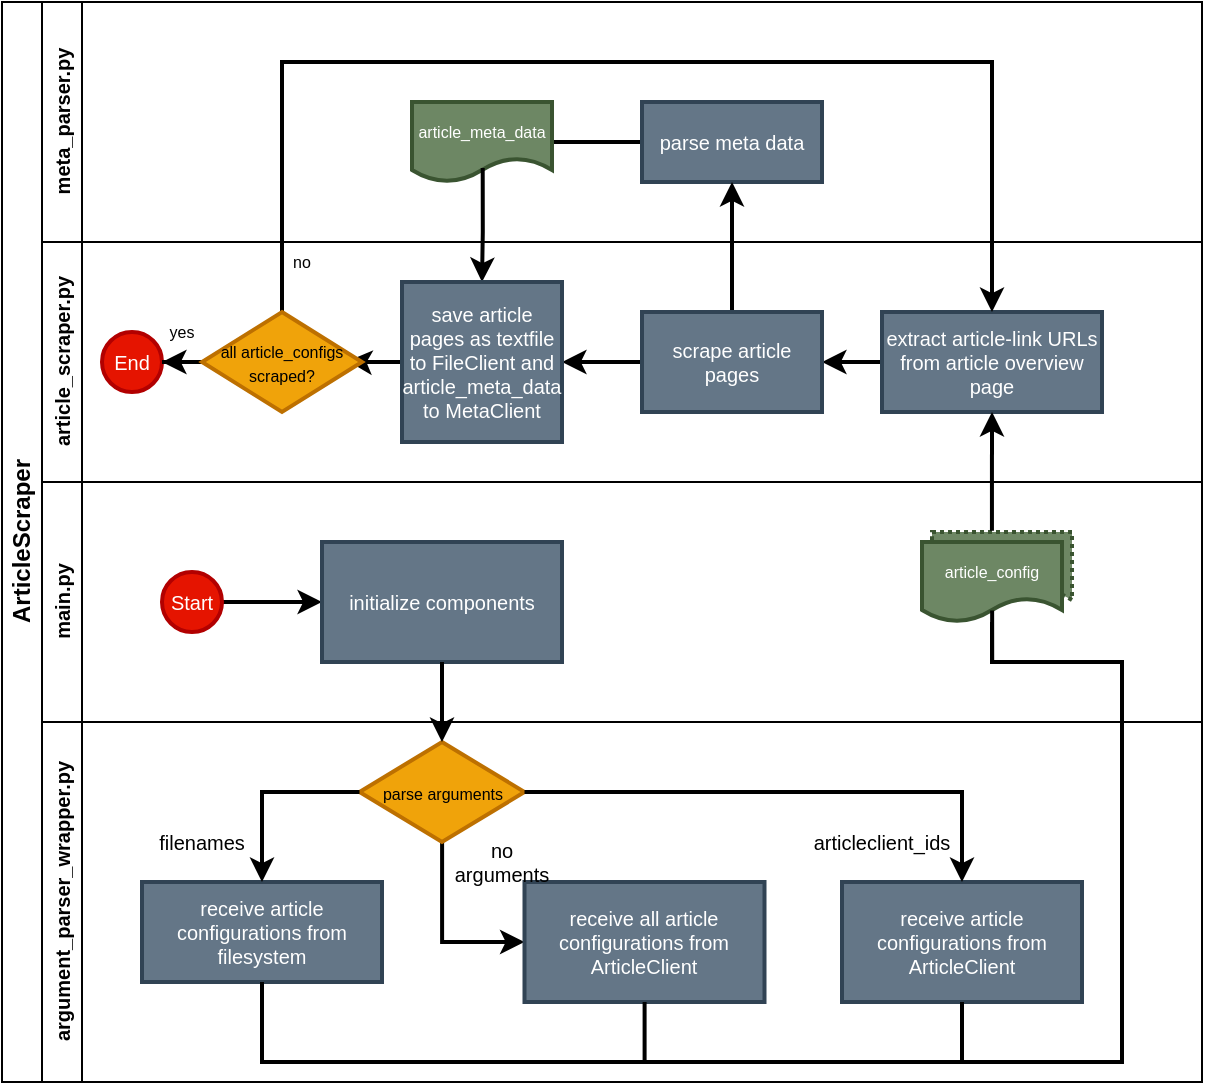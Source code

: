 <mxfile version="14.9.6" type="device"><diagram id="prtHgNgQTEPvFCAcTncT" name="Page-1"><mxGraphModel dx="982" dy="568" grid="1" gridSize="10" guides="1" tooltips="1" connect="1" arrows="1" fold="1" page="1" pageScale="1" pageWidth="827" pageHeight="1169" math="0" shadow="0"><root><mxCell id="0"/><mxCell id="1" parent="0"/><mxCell id="dNxyNK7c78bLwvsdeMH5-19" value="ArticleScraper" style="swimlane;html=1;childLayout=stackLayout;resizeParent=1;resizeParentMax=0;horizontal=0;startSize=20;horizontalStack=0;" parent="1" vertex="1"><mxGeometry x="120" y="120" width="600" height="540" as="geometry"/></mxCell><mxCell id="dNxyNK7c78bLwvsdeMH5-22" value="meta_parser.py" style="swimlane;html=1;startSize=20;horizontal=0;fontSize=10;fontStyle=1" parent="dNxyNK7c78bLwvsdeMH5-19" vertex="1"><mxGeometry x="20" width="580" height="120" as="geometry"/></mxCell><mxCell id="cwS1nEe8tm9BraG58ZIc-63" style="edgeStyle=orthogonalEdgeStyle;rounded=0;orthogonalLoop=1;jettySize=auto;html=1;entryX=1;entryY=0.5;entryDx=0;entryDy=0;fontSize=10;endArrow=none;endFill=0;strokeWidth=2;" parent="dNxyNK7c78bLwvsdeMH5-22" source="cwS1nEe8tm9BraG58ZIc-52" target="cwS1nEe8tm9BraG58ZIc-62" edge="1"><mxGeometry relative="1" as="geometry"/></mxCell><mxCell id="cwS1nEe8tm9BraG58ZIc-52" value="parse meta data" style="rounded=0;whiteSpace=wrap;html=1;fontSize=10;strokeWidth=2;fillColor=#647687;strokeColor=#314354;fontColor=#ffffff;" parent="dNxyNK7c78bLwvsdeMH5-22" vertex="1"><mxGeometry x="300" y="50" width="90" height="40" as="geometry"/></mxCell><mxCell id="cwS1nEe8tm9BraG58ZIc-62" value="&lt;font style=&quot;font-size: 8px&quot;&gt;article_meta_data&lt;/font&gt;" style="shape=document;whiteSpace=wrap;html=1;boundedLbl=1;fontSize=10;strokeWidth=2;fillColor=#6d8764;strokeColor=#3A5431;fontColor=#ffffff;" parent="dNxyNK7c78bLwvsdeMH5-22" vertex="1"><mxGeometry x="185" y="50" width="70" height="40" as="geometry"/></mxCell><mxCell id="cwS1nEe8tm9BraG58ZIc-53" style="edgeStyle=orthogonalEdgeStyle;rounded=0;orthogonalLoop=1;jettySize=auto;html=1;entryX=0.5;entryY=1;entryDx=0;entryDy=0;fontSize=10;endArrow=classic;endFill=1;strokeWidth=2;" parent="dNxyNK7c78bLwvsdeMH5-19" source="cwS1nEe8tm9BraG58ZIc-46" target="cwS1nEe8tm9BraG58ZIc-52" edge="1"><mxGeometry relative="1" as="geometry"/></mxCell><mxCell id="cwS1nEe8tm9BraG58ZIc-54" style="edgeStyle=orthogonalEdgeStyle;rounded=0;orthogonalLoop=1;jettySize=auto;html=1;entryX=0.5;entryY=0;entryDx=0;entryDy=0;fontSize=10;endArrow=classic;endFill=1;strokeWidth=2;exitX=0.505;exitY=0.824;exitDx=0;exitDy=0;exitPerimeter=0;" parent="dNxyNK7c78bLwvsdeMH5-19" source="cwS1nEe8tm9BraG58ZIc-62" target="cwS1nEe8tm9BraG58ZIc-47" edge="1"><mxGeometry relative="1" as="geometry"><mxPoint x="240" y="100" as="sourcePoint"/></mxGeometry></mxCell><mxCell id="cwS1nEe8tm9BraG58ZIc-1" value="article_scraper.py" style="swimlane;html=1;startSize=20;horizontal=0;fontSize=10;" parent="dNxyNK7c78bLwvsdeMH5-19" vertex="1"><mxGeometry x="20" y="120" width="580" height="120" as="geometry"/></mxCell><mxCell id="cwS1nEe8tm9BraG58ZIc-51" style="edgeStyle=orthogonalEdgeStyle;rounded=0;orthogonalLoop=1;jettySize=auto;html=1;entryX=1;entryY=0.5;entryDx=0;entryDy=0;fontSize=10;endArrow=classic;endFill=1;strokeWidth=2;" parent="cwS1nEe8tm9BraG58ZIc-1" source="cwS1nEe8tm9BraG58ZIc-45" target="cwS1nEe8tm9BraG58ZIc-46" edge="1"><mxGeometry relative="1" as="geometry"/></mxCell><mxCell id="cwS1nEe8tm9BraG58ZIc-45" value="extract article-link URLs from article overview page" style="rounded=0;whiteSpace=wrap;html=1;fontSize=10;strokeWidth=2;fillColor=#647687;strokeColor=#314354;fontColor=#ffffff;" parent="cwS1nEe8tm9BraG58ZIc-1" vertex="1"><mxGeometry x="420" y="35" width="110" height="50" as="geometry"/></mxCell><mxCell id="cwS1nEe8tm9BraG58ZIc-55" style="edgeStyle=orthogonalEdgeStyle;rounded=0;orthogonalLoop=1;jettySize=auto;html=1;entryX=1;entryY=0.5;entryDx=0;entryDy=0;fontSize=10;endArrow=classic;endFill=1;strokeWidth=2;" parent="cwS1nEe8tm9BraG58ZIc-1" source="cwS1nEe8tm9BraG58ZIc-46" target="cwS1nEe8tm9BraG58ZIc-47" edge="1"><mxGeometry relative="1" as="geometry"/></mxCell><mxCell id="cwS1nEe8tm9BraG58ZIc-46" value="scrape article pages" style="rounded=0;whiteSpace=wrap;html=1;fontSize=10;strokeWidth=2;fillColor=#647687;strokeColor=#314354;fontColor=#ffffff;" parent="cwS1nEe8tm9BraG58ZIc-1" vertex="1"><mxGeometry x="300" y="35" width="90" height="50" as="geometry"/></mxCell><mxCell id="cwS1nEe8tm9BraG58ZIc-67" style="edgeStyle=orthogonalEdgeStyle;rounded=0;orthogonalLoop=1;jettySize=auto;html=1;entryX=0.911;entryY=0.491;entryDx=0;entryDy=0;entryPerimeter=0;fontSize=10;endArrow=classic;endFill=1;strokeWidth=2;" parent="cwS1nEe8tm9BraG58ZIc-1" source="cwS1nEe8tm9BraG58ZIc-47" target="cwS1nEe8tm9BraG58ZIc-65" edge="1"><mxGeometry relative="1" as="geometry"/></mxCell><mxCell id="cwS1nEe8tm9BraG58ZIc-47" value="save article pages as textfile to FileClient and article_meta_data to MetaClient" style="rounded=0;whiteSpace=wrap;html=1;fontSize=10;strokeWidth=2;fillColor=#647687;strokeColor=#314354;fontColor=#ffffff;" parent="cwS1nEe8tm9BraG58ZIc-1" vertex="1"><mxGeometry x="180" y="20" width="80" height="80" as="geometry"/></mxCell><mxCell id="cwS1nEe8tm9BraG58ZIc-58" value="End" style="ellipse;whiteSpace=wrap;html=1;aspect=fixed;fontSize=10;strokeWidth=2;fillColor=#e51400;strokeColor=#B20000;fontColor=#ffffff;" parent="cwS1nEe8tm9BraG58ZIc-1" vertex="1"><mxGeometry x="30" y="45" width="30" height="30" as="geometry"/></mxCell><mxCell id="cwS1nEe8tm9BraG58ZIc-66" style="edgeStyle=orthogonalEdgeStyle;rounded=0;orthogonalLoop=1;jettySize=auto;html=1;entryX=0.5;entryY=0;entryDx=0;entryDy=0;fontSize=10;endArrow=classic;endFill=1;strokeWidth=2;exitX=0.5;exitY=0;exitDx=0;exitDy=0;" parent="cwS1nEe8tm9BraG58ZIc-1" source="cwS1nEe8tm9BraG58ZIc-65" target="cwS1nEe8tm9BraG58ZIc-45" edge="1"><mxGeometry relative="1" as="geometry"><Array as="points"><mxPoint x="120" y="-90"/><mxPoint x="475" y="-90"/></Array></mxGeometry></mxCell><mxCell id="cwS1nEe8tm9BraG58ZIc-68" style="edgeStyle=orthogonalEdgeStyle;rounded=0;orthogonalLoop=1;jettySize=auto;html=1;entryX=1;entryY=0.5;entryDx=0;entryDy=0;fontSize=10;endArrow=classic;endFill=1;strokeWidth=2;" parent="cwS1nEe8tm9BraG58ZIc-1" source="cwS1nEe8tm9BraG58ZIc-65" target="cwS1nEe8tm9BraG58ZIc-58" edge="1"><mxGeometry relative="1" as="geometry"/></mxCell><mxCell id="cwS1nEe8tm9BraG58ZIc-65" value="&lt;font style=&quot;font-size: 8px&quot;&gt;all article_configs scraped?&lt;/font&gt;" style="rhombus;whiteSpace=wrap;html=1;fontSize=10;strokeWidth=2;fillColor=#f0a30a;strokeColor=#BD7000;fontColor=#000000;" parent="cwS1nEe8tm9BraG58ZIc-1" vertex="1"><mxGeometry x="80" y="35" width="80" height="50" as="geometry"/></mxCell><mxCell id="yZCLo8fd8rrS3sGK1qOa-1" value="yes" style="text;html=1;strokeColor=none;fillColor=none;align=center;verticalAlign=middle;whiteSpace=wrap;rounded=0;fontSize=8;" parent="cwS1nEe8tm9BraG58ZIc-1" vertex="1"><mxGeometry x="50" y="35" width="40" height="20" as="geometry"/></mxCell><mxCell id="cwS1nEe8tm9BraG58ZIc-8" value="main.py" style="swimlane;html=1;startSize=20;horizontal=0;fontSize=10;" parent="dNxyNK7c78bLwvsdeMH5-19" vertex="1"><mxGeometry x="20" y="240" width="580" height="120" as="geometry"/></mxCell><mxCell id="cwS1nEe8tm9BraG58ZIc-64" value="" style="shape=document;whiteSpace=wrap;html=1;boundedLbl=1;fontSize=10;strokeWidth=2;dashed=1;dashPattern=1 1;fillColor=#6d8764;strokeColor=#3A5431;fontColor=#ffffff;" parent="cwS1nEe8tm9BraG58ZIc-8" vertex="1"><mxGeometry x="445" y="25" width="70" height="40" as="geometry"/></mxCell><mxCell id="cwS1nEe8tm9BraG58ZIc-33" style="edgeStyle=orthogonalEdgeStyle;rounded=0;orthogonalLoop=1;jettySize=auto;html=1;entryX=0;entryY=0.5;entryDx=0;entryDy=0;fontSize=10;strokeWidth=2;" parent="cwS1nEe8tm9BraG58ZIc-8" source="cwS1nEe8tm9BraG58ZIc-10" target="cwS1nEe8tm9BraG58ZIc-32" edge="1"><mxGeometry relative="1" as="geometry"/></mxCell><mxCell id="cwS1nEe8tm9BraG58ZIc-10" value="Start" style="ellipse;whiteSpace=wrap;html=1;fontSize=10;strokeWidth=2;fillColor=#e51400;strokeColor=#B20000;fontColor=#ffffff;" parent="cwS1nEe8tm9BraG58ZIc-8" vertex="1"><mxGeometry x="60" y="45" width="30" height="30" as="geometry"/></mxCell><mxCell id="cwS1nEe8tm9BraG58ZIc-32" value="&lt;font style=&quot;font-size: 10px;&quot;&gt;initialize components&lt;/font&gt;" style="rounded=0;whiteSpace=wrap;html=1;fontSize=10;strokeWidth=2;fillColor=#647687;strokeColor=#314354;fontColor=#ffffff;" parent="cwS1nEe8tm9BraG58ZIc-8" vertex="1"><mxGeometry x="140" y="30" width="120" height="60" as="geometry"/></mxCell><mxCell id="cwS1nEe8tm9BraG58ZIc-60" value="&lt;font style=&quot;font-size: 8px&quot;&gt;article_config&lt;/font&gt;" style="shape=document;whiteSpace=wrap;html=1;boundedLbl=1;fontSize=10;strokeWidth=2;fillColor=#6d8764;strokeColor=#3A5431;fontColor=#ffffff;" parent="cwS1nEe8tm9BraG58ZIc-8" vertex="1"><mxGeometry x="440" y="30" width="70" height="40" as="geometry"/></mxCell><mxCell id="cwS1nEe8tm9BraG58ZIc-23" value="argument_parser_wrapper.py" style="swimlane;html=1;startSize=20;horizontal=0;fontSize=10;" parent="dNxyNK7c78bLwvsdeMH5-19" vertex="1"><mxGeometry x="20" y="360" width="580" height="180" as="geometry"/></mxCell><mxCell id="cwS1nEe8tm9BraG58ZIc-44" style="edgeStyle=orthogonalEdgeStyle;rounded=0;orthogonalLoop=1;jettySize=auto;html=1;entryX=0;entryY=0.5;entryDx=0;entryDy=0;fontSize=10;strokeWidth=2;" parent="cwS1nEe8tm9BraG58ZIc-23" source="cwS1nEe8tm9BraG58ZIc-30" target="cwS1nEe8tm9BraG58ZIc-43" edge="1"><mxGeometry relative="1" as="geometry"><Array as="points"><mxPoint x="200" y="110"/></Array></mxGeometry></mxCell><mxCell id="cwS1nEe8tm9BraG58ZIc-30" value="&lt;font style=&quot;font-size: 8px&quot;&gt;parse arguments&lt;/font&gt;" style="rhombus;whiteSpace=wrap;html=1;fontSize=10;strokeWidth=2;fillColor=#f0a30a;strokeColor=#BD7000;fontColor=#000000;" parent="cwS1nEe8tm9BraG58ZIc-23" vertex="1"><mxGeometry x="158.75" y="10" width="82.5" height="50" as="geometry"/></mxCell><mxCell id="cwS1nEe8tm9BraG58ZIc-36" value="receive article configurations from filesystem" style="rounded=0;whiteSpace=wrap;html=1;fontSize=10;strokeWidth=2;fillColor=#647687;strokeColor=#314354;fontColor=#ffffff;" parent="cwS1nEe8tm9BraG58ZIc-23" vertex="1"><mxGeometry x="50" y="80" width="120" height="50" as="geometry"/></mxCell><mxCell id="cwS1nEe8tm9BraG58ZIc-35" style="edgeStyle=orthogonalEdgeStyle;rounded=0;orthogonalLoop=1;jettySize=auto;html=1;fontSize=10;strokeWidth=2;" parent="cwS1nEe8tm9BraG58ZIc-23" source="cwS1nEe8tm9BraG58ZIc-30" target="cwS1nEe8tm9BraG58ZIc-36" edge="1"><mxGeometry relative="1" as="geometry"><mxPoint x="90" y="100" as="targetPoint"/><Array as="points"><mxPoint x="110" y="35"/></Array></mxGeometry></mxCell><mxCell id="cwS1nEe8tm9BraG58ZIc-42" value="receive article configurations from ArticleClient" style="rounded=0;whiteSpace=wrap;html=1;fontSize=10;strokeWidth=2;fillColor=#647687;strokeColor=#314354;fontColor=#ffffff;" parent="cwS1nEe8tm9BraG58ZIc-23" vertex="1"><mxGeometry x="400" y="80" width="120" height="60" as="geometry"/></mxCell><mxCell id="cwS1nEe8tm9BraG58ZIc-43" value="receive all article configurations from ArticleClient" style="rounded=0;whiteSpace=wrap;html=1;fontSize=10;strokeWidth=2;fillColor=#647687;strokeColor=#314354;fontColor=#ffffff;" parent="cwS1nEe8tm9BraG58ZIc-23" vertex="1"><mxGeometry x="241.25" y="80" width="120" height="60" as="geometry"/></mxCell><mxCell id="cwS1nEe8tm9BraG58ZIc-39" value="articleclient_ids" style="text;html=1;strokeColor=none;fillColor=none;align=center;verticalAlign=middle;whiteSpace=wrap;rounded=0;fontSize=10;strokeWidth=2;" parent="cwS1nEe8tm9BraG58ZIc-23" vertex="1"><mxGeometry x="400" y="50" width="40" height="20" as="geometry"/></mxCell><mxCell id="cwS1nEe8tm9BraG58ZIc-37" style="edgeStyle=orthogonalEdgeStyle;rounded=0;orthogonalLoop=1;jettySize=auto;html=1;entryX=0.5;entryY=0;entryDx=0;entryDy=0;fontSize=10;strokeWidth=2;" parent="cwS1nEe8tm9BraG58ZIc-23" source="cwS1nEe8tm9BraG58ZIc-30" target="cwS1nEe8tm9BraG58ZIc-42" edge="1"><mxGeometry relative="1" as="geometry"><mxPoint x="440" y="50" as="targetPoint"/><Array as="points"><mxPoint x="460" y="35"/></Array></mxGeometry></mxCell><mxCell id="cwS1nEe8tm9BraG58ZIc-40" value="no arguments" style="text;html=1;strokeColor=none;fillColor=none;align=center;verticalAlign=middle;whiteSpace=wrap;rounded=0;fontSize=10;strokeWidth=2;" parent="cwS1nEe8tm9BraG58ZIc-23" vertex="1"><mxGeometry x="210" y="60" width="40" height="20" as="geometry"/></mxCell><mxCell id="cwS1nEe8tm9BraG58ZIc-38" value="filenames" style="text;html=1;strokeColor=none;fillColor=none;align=center;verticalAlign=middle;whiteSpace=wrap;rounded=0;fontSize=10;strokeWidth=2;" parent="cwS1nEe8tm9BraG58ZIc-23" vertex="1"><mxGeometry x="60" y="50" width="40" height="20" as="geometry"/></mxCell><mxCell id="cwS1nEe8tm9BraG58ZIc-34" style="edgeStyle=orthogonalEdgeStyle;rounded=0;orthogonalLoop=1;jettySize=auto;html=1;entryX=0.5;entryY=0;entryDx=0;entryDy=0;fontSize=10;strokeWidth=2;" parent="dNxyNK7c78bLwvsdeMH5-19" source="cwS1nEe8tm9BraG58ZIc-32" target="cwS1nEe8tm9BraG58ZIc-30" edge="1"><mxGeometry relative="1" as="geometry"/></mxCell><mxCell id="cwS1nEe8tm9BraG58ZIc-49" style="edgeStyle=orthogonalEdgeStyle;rounded=0;orthogonalLoop=1;jettySize=auto;html=1;fontSize=10;strokeWidth=2;endArrow=none;endFill=0;entryX=0.501;entryY=0.857;entryDx=0;entryDy=0;entryPerimeter=0;" parent="dNxyNK7c78bLwvsdeMH5-19" source="cwS1nEe8tm9BraG58ZIc-42" target="cwS1nEe8tm9BraG58ZIc-60" edge="1"><mxGeometry relative="1" as="geometry"><mxPoint x="495" y="310" as="targetPoint"/><Array as="points"><mxPoint x="480" y="530"/><mxPoint x="560" y="530"/><mxPoint x="560" y="330"/><mxPoint x="495" y="330"/></Array></mxGeometry></mxCell><mxCell id="cwS1nEe8tm9BraG58ZIc-56" style="edgeStyle=orthogonalEdgeStyle;rounded=0;orthogonalLoop=1;jettySize=auto;html=1;fontSize=10;endArrow=none;endFill=0;strokeWidth=2;" parent="dNxyNK7c78bLwvsdeMH5-19" source="cwS1nEe8tm9BraG58ZIc-43" edge="1"><mxGeometry relative="1" as="geometry"><mxPoint x="495" y="310" as="targetPoint"/><Array as="points"><mxPoint x="321" y="530"/><mxPoint x="560" y="530"/><mxPoint x="560" y="330"/><mxPoint x="495" y="330"/></Array></mxGeometry></mxCell><mxCell id="cwS1nEe8tm9BraG58ZIc-57" style="edgeStyle=orthogonalEdgeStyle;rounded=0;orthogonalLoop=1;jettySize=auto;html=1;fontSize=10;endArrow=none;endFill=0;strokeWidth=2;" parent="dNxyNK7c78bLwvsdeMH5-19" source="cwS1nEe8tm9BraG58ZIc-36" edge="1"><mxGeometry relative="1" as="geometry"><mxPoint x="495" y="310" as="targetPoint"/><Array as="points"><mxPoint x="130" y="530"/><mxPoint x="560" y="530"/><mxPoint x="560" y="330"/><mxPoint x="495" y="330"/></Array></mxGeometry></mxCell><mxCell id="cwS1nEe8tm9BraG58ZIc-61" style="edgeStyle=orthogonalEdgeStyle;rounded=0;orthogonalLoop=1;jettySize=auto;html=1;entryX=0.5;entryY=1;entryDx=0;entryDy=0;fontSize=10;endArrow=classic;endFill=1;strokeWidth=2;exitX=0.428;exitY=-0.017;exitDx=0;exitDy=0;exitPerimeter=0;" parent="dNxyNK7c78bLwvsdeMH5-19" source="cwS1nEe8tm9BraG58ZIc-64" target="cwS1nEe8tm9BraG58ZIc-45" edge="1"><mxGeometry relative="1" as="geometry"><mxPoint x="495" y="260" as="sourcePoint"/></mxGeometry></mxCell><mxCell id="yZCLo8fd8rrS3sGK1qOa-2" value="no" style="text;html=1;strokeColor=none;fillColor=none;align=center;verticalAlign=middle;whiteSpace=wrap;rounded=0;fontSize=8;" parent="1" vertex="1"><mxGeometry x="250" y="240" width="40" height="20" as="geometry"/></mxCell></root></mxGraphModel></diagram></mxfile>